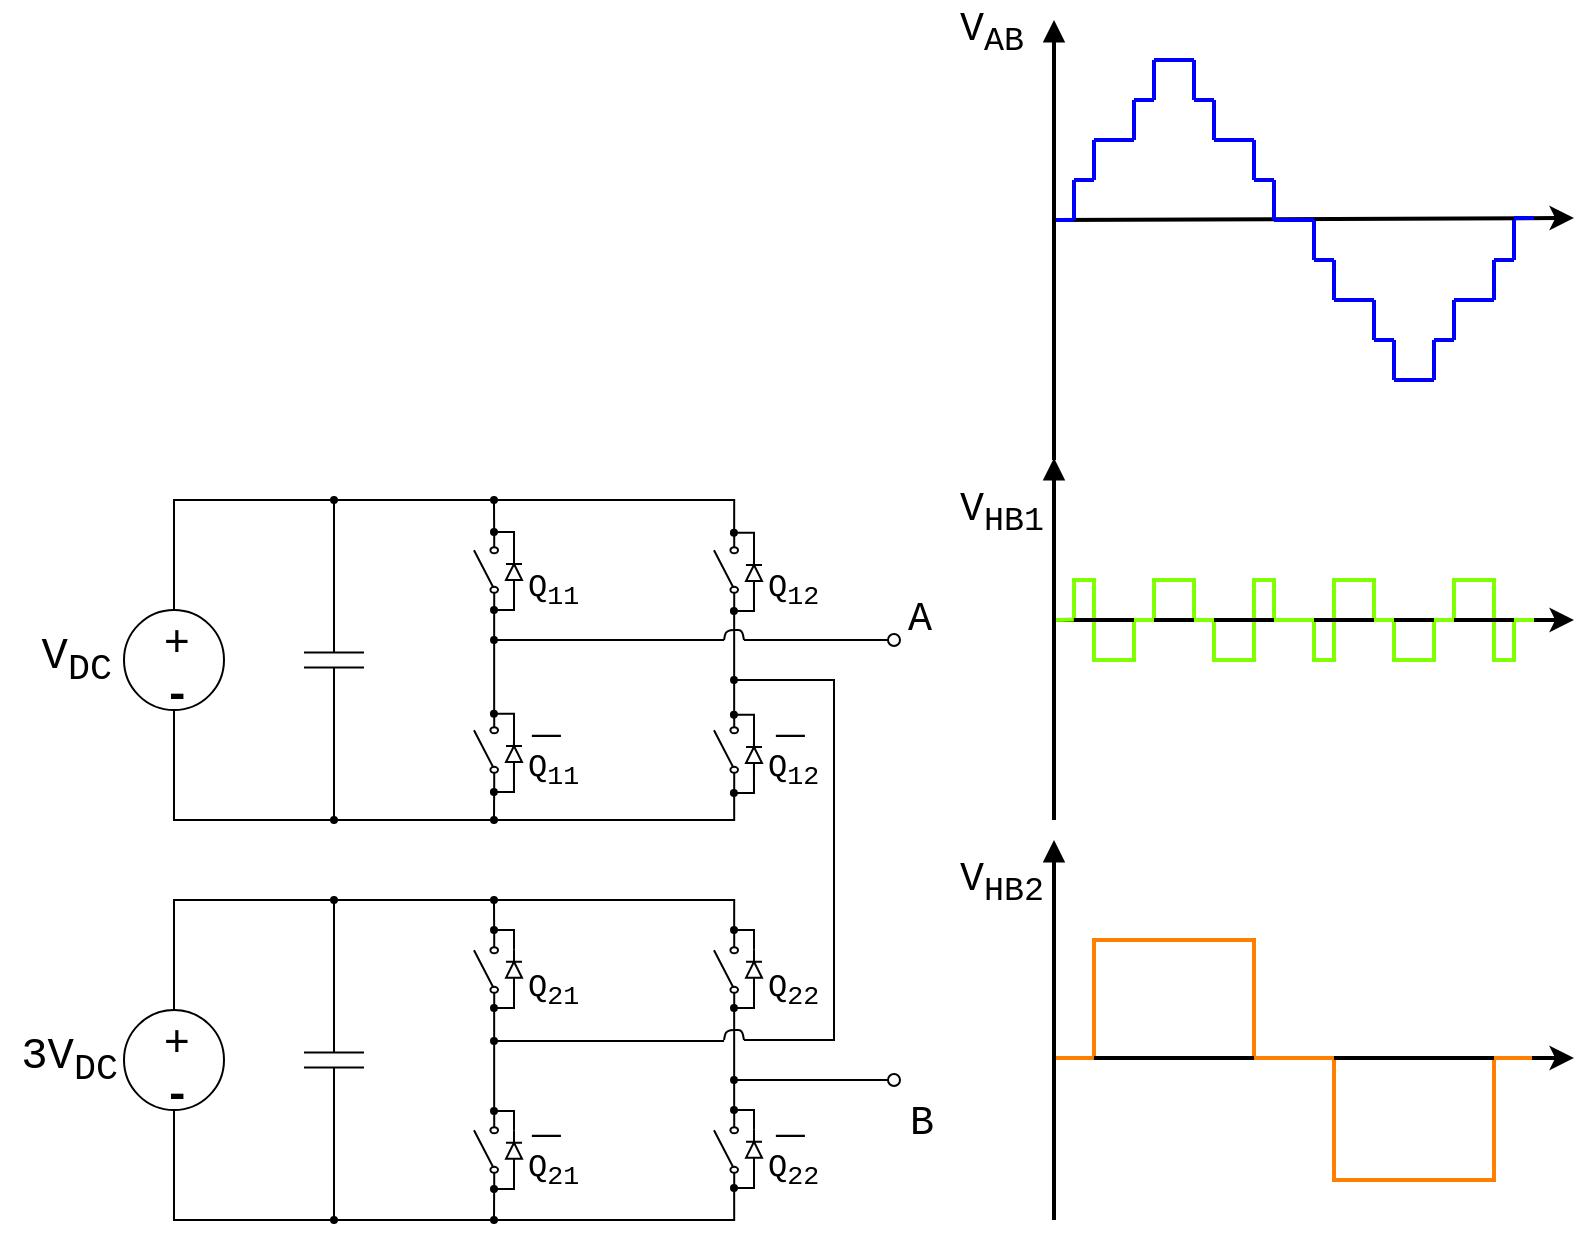 <mxfile version="10.6.7" type="github"><diagram id="ba_hvJ9h7SCqjm7Wtn24" name="Page-1"><mxGraphModel dx="961" dy="539" grid="1" gridSize="10" guides="1" tooltips="1" connect="1" arrows="1" fold="1" page="1" pageScale="1" pageWidth="827" pageHeight="1169" math="0" shadow="0"><root><mxCell id="0"/><mxCell id="1" parent="0"/><mxCell id="-V2pdkoduOwxkOy3JSNI-17" value="" style="rounded=0;whiteSpace=wrap;html=1;fillColor=none;fontFamily=Courier New;fontSize=20;strokeColor=#80FF00;strokeWidth=2;" vertex="1" parent="1"><mxGeometry x="760" y="500" width="10" height="20" as="geometry"/></mxCell><mxCell id="-V2pdkoduOwxkOy3JSNI-16" value="" style="rounded=0;whiteSpace=wrap;html=1;fillColor=none;fontFamily=Courier New;fontSize=20;strokeColor=#80FF00;strokeWidth=2;" vertex="1" parent="1"><mxGeometry x="740" y="480" width="20" height="20" as="geometry"/></mxCell><mxCell id="-V2pdkoduOwxkOy3JSNI-14" value="" style="rounded=0;whiteSpace=wrap;html=1;fillColor=none;fontFamily=Courier New;fontSize=20;strokeColor=#80FF00;strokeWidth=2;" vertex="1" parent="1"><mxGeometry x="680" y="480" width="20" height="20" as="geometry"/></mxCell><mxCell id="-V2pdkoduOwxkOy3JSNI-13" value="" style="rounded=0;whiteSpace=wrap;html=1;fillColor=none;fontFamily=Courier New;fontSize=20;strokeColor=#80FF00;strokeWidth=2;" vertex="1" parent="1"><mxGeometry x="670" y="500" width="10" height="20" as="geometry"/></mxCell><mxCell id="-V2pdkoduOwxkOy3JSNI-12" value="" style="rounded=0;whiteSpace=wrap;html=1;fillColor=none;fontFamily=Courier New;fontSize=20;strokeColor=#80FF00;strokeWidth=2;" vertex="1" parent="1"><mxGeometry x="640" y="480" width="10" height="20" as="geometry"/></mxCell><mxCell id="-V2pdkoduOwxkOy3JSNI-10" value="" style="rounded=0;whiteSpace=wrap;html=1;fillColor=none;fontFamily=Courier New;fontSize=20;strokeColor=#80FF00;strokeWidth=2;" vertex="1" parent="1"><mxGeometry x="620" y="500" width="20" height="20" as="geometry"/></mxCell><mxCell id="-V2pdkoduOwxkOy3JSNI-4" value="" style="rounded=0;whiteSpace=wrap;html=1;fillColor=none;fontFamily=Courier New;fontSize=20;strokeColor=#80FF00;strokeWidth=2;" vertex="1" parent="1"><mxGeometry x="560" y="500" width="20" height="20" as="geometry"/></mxCell><mxCell id="-V2pdkoduOwxkOy3JSNI-3" value="" style="rounded=0;whiteSpace=wrap;html=1;fillColor=none;fontFamily=Courier New;fontSize=20;strokeColor=#80FF00;strokeWidth=2;" vertex="1" parent="1"><mxGeometry x="550" y="480" width="10" height="20" as="geometry"/></mxCell><mxCell id="amro32LbERjxiDhBw8e--16" value="" style="rounded=0;whiteSpace=wrap;html=1;fillColor=none;fontFamily=Courier New;fontSize=20;strokeColor=#80FF00;strokeWidth=2;" parent="1" vertex="1"><mxGeometry x="710" y="500" width="20" height="20" as="geometry"/></mxCell><mxCell id="amro32LbERjxiDhBw8e--14" value="" style="rounded=0;whiteSpace=wrap;html=1;fillColor=none;fontFamily=Courier New;fontSize=20;strokeColor=#80FF00;strokeWidth=2;" parent="1" vertex="1"><mxGeometry x="590" y="480" width="20" height="20" as="geometry"/></mxCell><mxCell id="amro32LbERjxiDhBw8e--13" value="" style="rounded=0;whiteSpace=wrap;html=1;fillColor=none;fontFamily=Courier New;fontSize=20;strokeColor=#FF8000;strokeWidth=2;" parent="1" vertex="1"><mxGeometry x="680" y="719" width="80" height="61" as="geometry"/></mxCell><mxCell id="amro32LbERjxiDhBw8e--12" value="" style="rounded=0;whiteSpace=wrap;html=1;fillColor=none;fontFamily=Courier New;fontSize=20;strokeColor=#FF8000;strokeWidth=2;" parent="1" vertex="1"><mxGeometry x="560" y="660" width="80" height="59" as="geometry"/></mxCell><mxCell id="44WpRUnwn6qMFEUWvNKm-1" value="" style="group" parent="1" vertex="1" connectable="0"><mxGeometry x="75" y="495" width="50" height="50" as="geometry"/></mxCell><mxCell id="44WpRUnwn6qMFEUWvNKm-2" value="" style="ellipse;whiteSpace=wrap;html=1;aspect=fixed;fillColor=none;" parent="44WpRUnwn6qMFEUWvNKm-1" vertex="1"><mxGeometry width="50" height="50" as="geometry"/></mxCell><mxCell id="44WpRUnwn6qMFEUWvNKm-3" value="+" style="text;html=1;resizable=0;points=[];autosize=1;align=left;verticalAlign=top;spacingTop=-4;fontStyle=0;fontSize=22;" parent="44WpRUnwn6qMFEUWvNKm-1" vertex="1"><mxGeometry x="18.333" width="20" height="20" as="geometry"/></mxCell><mxCell id="44WpRUnwn6qMFEUWvNKm-4" value="&lt;font style=&quot;font-size: 22px;&quot; face=&quot;Courier New&quot;&gt;-&lt;/font&gt;" style="text;html=1;resizable=0;points=[];autosize=1;align=left;verticalAlign=top;spacingTop=-4;fontSize=22;fontStyle=1" parent="44WpRUnwn6qMFEUWvNKm-1" vertex="1"><mxGeometry x="17.5" y="25.833" width="30" height="20" as="geometry"/></mxCell><mxCell id="44WpRUnwn6qMFEUWvNKm-5" style="edgeStyle=orthogonalEdgeStyle;rounded=0;orthogonalLoop=1;jettySize=auto;html=1;exitX=0;exitY=0.5;exitDx=0;exitDy=0;exitPerimeter=0;endArrow=oval;endFill=1;fontSize=22;endSize=3;" parent="1" source="44WpRUnwn6qMFEUWvNKm-9" edge="1"><mxGeometry relative="1" as="geometry"><mxPoint x="180" y="440" as="targetPoint"/><mxPoint x="180" y="450" as="sourcePoint"/></mxGeometry></mxCell><mxCell id="44WpRUnwn6qMFEUWvNKm-7" style="edgeStyle=orthogonalEdgeStyle;rounded=0;orthogonalLoop=1;jettySize=auto;html=1;exitX=1;exitY=0.5;exitDx=0;exitDy=0;exitPerimeter=0;endArrow=oval;endFill=1;fontSize=22;endSize=3;" parent="1" source="44WpRUnwn6qMFEUWvNKm-9" edge="1"><mxGeometry relative="1" as="geometry"><mxPoint x="180" y="600" as="targetPoint"/></mxGeometry></mxCell><mxCell id="44WpRUnwn6qMFEUWvNKm-9" value="" style="pointerEvents=1;verticalLabelPosition=bottom;shadow=0;dashed=0;align=center;fillColor=#ffffff;html=1;verticalAlign=top;strokeWidth=1;shape=mxgraph.electrical.capacitors.capacitor_1;fontSize=22;direction=south;" parent="1" vertex="1"><mxGeometry x="165" y="482.5" width="30" height="75" as="geometry"/></mxCell><mxCell id="44WpRUnwn6qMFEUWvNKm-10" style="edgeStyle=orthogonalEdgeStyle;rounded=0;orthogonalLoop=1;jettySize=auto;html=1;exitX=1;exitY=0.84;exitDx=0;exitDy=0;exitPerimeter=0;endArrow=oval;endFill=1;fontSize=22;endSize=3;" parent="1" source="44WpRUnwn6qMFEUWvNKm-12" edge="1"><mxGeometry relative="1" as="geometry"><mxPoint x="260" y="440" as="targetPoint"/></mxGeometry></mxCell><mxCell id="44WpRUnwn6qMFEUWvNKm-11" style="edgeStyle=orthogonalEdgeStyle;rounded=0;orthogonalLoop=1;jettySize=auto;html=1;exitX=0;exitY=0.84;exitDx=0;exitDy=0;exitPerimeter=0;entryX=1;entryY=0.84;entryDx=0;entryDy=0;entryPerimeter=0;endArrow=none;endFill=0;fontSize=22;" parent="1" source="44WpRUnwn6qMFEUWvNKm-12" target="44WpRUnwn6qMFEUWvNKm-14" edge="1"><mxGeometry relative="1" as="geometry"/></mxCell><mxCell id="44WpRUnwn6qMFEUWvNKm-12" value="" style="pointerEvents=1;verticalLabelPosition=bottom;shadow=0;dashed=0;align=center;fillColor=#ffffff;html=1;verticalAlign=top;strokeWidth=1;shape=mxgraph.electrical.electro-mechanical.simple_switch;fontSize=22;direction=north;" parent="1" vertex="1"><mxGeometry x="250" y="456.032" width="12" height="38" as="geometry"/></mxCell><mxCell id="44WpRUnwn6qMFEUWvNKm-13" style="edgeStyle=orthogonalEdgeStyle;rounded=0;orthogonalLoop=1;jettySize=auto;html=1;exitX=0;exitY=0.84;exitDx=0;exitDy=0;exitPerimeter=0;endArrow=oval;endFill=1;fontSize=22;endSize=3;" parent="1" source="44WpRUnwn6qMFEUWvNKm-14" edge="1"><mxGeometry relative="1" as="geometry"><mxPoint x="260" y="600" as="targetPoint"/></mxGeometry></mxCell><mxCell id="44WpRUnwn6qMFEUWvNKm-14" value="" style="pointerEvents=1;verticalLabelPosition=bottom;shadow=0;dashed=0;align=center;fillColor=#ffffff;html=1;verticalAlign=top;strokeWidth=1;shape=mxgraph.electrical.electro-mechanical.simple_switch;fontSize=22;direction=north;" parent="1" vertex="1"><mxGeometry x="250" y="546.032" width="12" height="38" as="geometry"/></mxCell><mxCell id="44WpRUnwn6qMFEUWvNKm-15" value="" style="pointerEvents=1;verticalLabelPosition=bottom;shadow=0;dashed=0;align=center;fillColor=#ffffff;html=1;verticalAlign=top;strokeWidth=1;shape=mxgraph.electrical.electro-mechanical.simple_switch;fontSize=22;direction=north;" parent="1" vertex="1"><mxGeometry x="370" y="456.032" width="12" height="38" as="geometry"/></mxCell><mxCell id="44WpRUnwn6qMFEUWvNKm-16" style="edgeStyle=orthogonalEdgeStyle;rounded=0;orthogonalLoop=1;jettySize=auto;html=1;exitX=1;exitY=0.84;exitDx=0;exitDy=0;exitPerimeter=0;entryX=0;entryY=0.84;entryDx=0;entryDy=0;entryPerimeter=0;endArrow=none;endFill=0;fontSize=22;" parent="1" source="44WpRUnwn6qMFEUWvNKm-17" target="44WpRUnwn6qMFEUWvNKm-15" edge="1"><mxGeometry relative="1" as="geometry"/></mxCell><mxCell id="44WpRUnwn6qMFEUWvNKm-17" value="" style="pointerEvents=1;verticalLabelPosition=bottom;shadow=0;dashed=0;align=center;fillColor=#ffffff;html=1;verticalAlign=top;strokeWidth=1;shape=mxgraph.electrical.electro-mechanical.simple_switch;fontSize=22;direction=north;" parent="1" vertex="1"><mxGeometry x="370" y="546.032" width="12" height="38" as="geometry"/></mxCell><mxCell id="44WpRUnwn6qMFEUWvNKm-21" style="edgeStyle=orthogonalEdgeStyle;rounded=0;orthogonalLoop=1;jettySize=auto;html=1;exitX=0.5;exitY=0;exitDx=0;exitDy=0;fontSize=22;endArrow=none;endFill=0;entryX=1;entryY=0.84;entryDx=0;entryDy=0;entryPerimeter=0;" parent="1" source="44WpRUnwn6qMFEUWvNKm-2" target="44WpRUnwn6qMFEUWvNKm-15" edge="1"><mxGeometry relative="1" as="geometry"><mxPoint x="380" y="440.032" as="targetPoint"/><Array as="points"><mxPoint x="100" y="440.032"/><mxPoint x="380" y="440.032"/></Array></mxGeometry></mxCell><mxCell id="44WpRUnwn6qMFEUWvNKm-22" style="edgeStyle=orthogonalEdgeStyle;rounded=0;orthogonalLoop=1;jettySize=auto;html=1;exitX=0.5;exitY=1;exitDx=0;exitDy=0;entryX=0;entryY=0.84;entryDx=0;entryDy=0;entryPerimeter=0;endArrow=none;endFill=0;fontSize=22;" parent="1" source="44WpRUnwn6qMFEUWvNKm-2" target="44WpRUnwn6qMFEUWvNKm-17" edge="1"><mxGeometry relative="1" as="geometry"><Array as="points"><mxPoint x="100" y="600.032"/><mxPoint x="380" y="600.032"/></Array></mxGeometry></mxCell><mxCell id="44WpRUnwn6qMFEUWvNKm-25" value="&lt;font face=&quot;Courier New&quot;&gt;V&lt;sub&gt;DC&lt;/sub&gt;&lt;/font&gt;" style="text;html=1;resizable=0;points=[];autosize=1;align=right;verticalAlign=top;spacingTop=-4;fontSize=22;" parent="1" vertex="1"><mxGeometry x="20" y="501.032" width="50" height="30" as="geometry"/></mxCell><mxCell id="44WpRUnwn6qMFEUWvNKm-27" value="&lt;font face=&quot;Courier New&quot;&gt;Q&lt;sub&gt;11&lt;/sub&gt;&lt;/font&gt;" style="text;html=1;resizable=0;points=[];autosize=1;align=left;verticalAlign=top;spacingTop=-4;fontSize=16;" parent="1" vertex="1"><mxGeometry x="275" y="470.032" width="40" height="20" as="geometry"/></mxCell><mxCell id="44WpRUnwn6qMFEUWvNKm-28" value="&lt;font face=&quot;Courier New&quot;&gt;Q&lt;/font&gt;&lt;font face=&quot;Courier New&quot;&gt;&lt;sub&gt;12&lt;/sub&gt;&lt;/font&gt;" style="text;html=1;resizable=0;points=[];autosize=1;align=left;verticalAlign=top;spacingTop=-4;fontSize=16;" parent="1" vertex="1"><mxGeometry x="395" y="470.032" width="40" height="20" as="geometry"/></mxCell><mxCell id="44WpRUnwn6qMFEUWvNKm-29" value="&lt;font face=&quot;Courier New&quot;&gt;Q&lt;/font&gt;&lt;font face=&quot;Courier New&quot;&gt;&lt;sub&gt;12&lt;/sub&gt;&lt;/font&gt;" style="text;html=1;resizable=0;points=[];autosize=1;align=left;verticalAlign=top;spacingTop=-4;fontSize=16;" parent="1" vertex="1"><mxGeometry x="395" y="560.032" width="40" height="20" as="geometry"/></mxCell><mxCell id="44WpRUnwn6qMFEUWvNKm-30" value="&lt;font face=&quot;Courier New&quot;&gt;Q&lt;/font&gt;&lt;font face=&quot;Courier New&quot;&gt;&lt;sub&gt;11&lt;/sub&gt;&lt;/font&gt;" style="text;html=1;resizable=0;points=[];autosize=1;align=left;verticalAlign=top;spacingTop=-4;fontSize=16;" parent="1" vertex="1"><mxGeometry x="275" y="560.032" width="40" height="20" as="geometry"/></mxCell><mxCell id="44WpRUnwn6qMFEUWvNKm-65" value="" style="group" parent="1" vertex="1" connectable="0"><mxGeometry x="75" y="695" width="50" height="50" as="geometry"/></mxCell><mxCell id="44WpRUnwn6qMFEUWvNKm-66" value="" style="ellipse;whiteSpace=wrap;html=1;aspect=fixed;fillColor=none;" parent="44WpRUnwn6qMFEUWvNKm-65" vertex="1"><mxGeometry width="50" height="50" as="geometry"/></mxCell><mxCell id="44WpRUnwn6qMFEUWvNKm-67" value="+" style="text;html=1;resizable=0;points=[];autosize=1;align=left;verticalAlign=top;spacingTop=-4;fontStyle=0;fontSize=22;" parent="44WpRUnwn6qMFEUWvNKm-65" vertex="1"><mxGeometry x="18.333" width="20" height="20" as="geometry"/></mxCell><mxCell id="44WpRUnwn6qMFEUWvNKm-68" value="&lt;font style=&quot;font-size: 22px;&quot; face=&quot;Courier New&quot;&gt;-&lt;/font&gt;" style="text;html=1;resizable=0;points=[];autosize=1;align=left;verticalAlign=top;spacingTop=-4;fontSize=22;fontStyle=1" parent="44WpRUnwn6qMFEUWvNKm-65" vertex="1"><mxGeometry x="17.5" y="25.833" width="30" height="20" as="geometry"/></mxCell><mxCell id="44WpRUnwn6qMFEUWvNKm-69" style="edgeStyle=orthogonalEdgeStyle;rounded=0;orthogonalLoop=1;jettySize=auto;html=1;exitX=0;exitY=0.5;exitDx=0;exitDy=0;exitPerimeter=0;endArrow=oval;endFill=1;fontSize=22;endSize=3;" parent="1" source="44WpRUnwn6qMFEUWvNKm-71" edge="1"><mxGeometry relative="1" as="geometry"><mxPoint x="180" y="640" as="targetPoint"/><mxPoint x="180" y="650" as="sourcePoint"/></mxGeometry></mxCell><mxCell id="44WpRUnwn6qMFEUWvNKm-70" style="edgeStyle=orthogonalEdgeStyle;rounded=0;orthogonalLoop=1;jettySize=auto;html=1;exitX=1;exitY=0.5;exitDx=0;exitDy=0;exitPerimeter=0;endArrow=oval;endFill=1;fontSize=22;endSize=3;" parent="1" source="44WpRUnwn6qMFEUWvNKm-71" edge="1"><mxGeometry relative="1" as="geometry"><mxPoint x="180" y="800" as="targetPoint"/></mxGeometry></mxCell><mxCell id="44WpRUnwn6qMFEUWvNKm-71" value="" style="pointerEvents=1;verticalLabelPosition=bottom;shadow=0;dashed=0;align=center;fillColor=#ffffff;html=1;verticalAlign=top;strokeWidth=1;shape=mxgraph.electrical.capacitors.capacitor_1;fontSize=22;direction=south;" parent="1" vertex="1"><mxGeometry x="165" y="682.5" width="30" height="75" as="geometry"/></mxCell><mxCell id="44WpRUnwn6qMFEUWvNKm-72" style="edgeStyle=orthogonalEdgeStyle;rounded=0;orthogonalLoop=1;jettySize=auto;html=1;exitX=1;exitY=0.84;exitDx=0;exitDy=0;exitPerimeter=0;endArrow=oval;endFill=1;fontSize=22;endSize=3;" parent="1" source="44WpRUnwn6qMFEUWvNKm-74" edge="1"><mxGeometry relative="1" as="geometry"><mxPoint x="260" y="640" as="targetPoint"/></mxGeometry></mxCell><mxCell id="44WpRUnwn6qMFEUWvNKm-73" style="edgeStyle=orthogonalEdgeStyle;rounded=0;orthogonalLoop=1;jettySize=auto;html=1;exitX=0;exitY=0.84;exitDx=0;exitDy=0;exitPerimeter=0;entryX=1;entryY=0.84;entryDx=0;entryDy=0;entryPerimeter=0;endArrow=none;endFill=0;fontSize=22;" parent="1" source="44WpRUnwn6qMFEUWvNKm-74" target="44WpRUnwn6qMFEUWvNKm-76" edge="1"><mxGeometry relative="1" as="geometry"/></mxCell><mxCell id="44WpRUnwn6qMFEUWvNKm-74" value="" style="pointerEvents=1;verticalLabelPosition=bottom;shadow=0;dashed=0;align=center;fillColor=#ffffff;html=1;verticalAlign=top;strokeWidth=1;shape=mxgraph.electrical.electro-mechanical.simple_switch;fontSize=22;direction=north;" parent="1" vertex="1"><mxGeometry x="250" y="656.032" width="12" height="38" as="geometry"/></mxCell><mxCell id="44WpRUnwn6qMFEUWvNKm-75" style="edgeStyle=orthogonalEdgeStyle;rounded=0;orthogonalLoop=1;jettySize=auto;html=1;exitX=0;exitY=0.84;exitDx=0;exitDy=0;exitPerimeter=0;endArrow=oval;endFill=1;fontSize=22;endSize=3;" parent="1" source="44WpRUnwn6qMFEUWvNKm-76" edge="1"><mxGeometry relative="1" as="geometry"><mxPoint x="260" y="800" as="targetPoint"/></mxGeometry></mxCell><mxCell id="44WpRUnwn6qMFEUWvNKm-76" value="" style="pointerEvents=1;verticalLabelPosition=bottom;shadow=0;dashed=0;align=center;fillColor=#ffffff;html=1;verticalAlign=top;strokeWidth=1;shape=mxgraph.electrical.electro-mechanical.simple_switch;fontSize=22;direction=north;" parent="1" vertex="1"><mxGeometry x="250" y="746.032" width="12" height="38" as="geometry"/></mxCell><mxCell id="44WpRUnwn6qMFEUWvNKm-77" value="" style="pointerEvents=1;verticalLabelPosition=bottom;shadow=0;dashed=0;align=center;fillColor=#ffffff;html=1;verticalAlign=top;strokeWidth=1;shape=mxgraph.electrical.electro-mechanical.simple_switch;fontSize=22;direction=north;" parent="1" vertex="1"><mxGeometry x="370" y="656.032" width="12" height="38" as="geometry"/></mxCell><mxCell id="44WpRUnwn6qMFEUWvNKm-78" style="edgeStyle=orthogonalEdgeStyle;rounded=0;orthogonalLoop=1;jettySize=auto;html=1;exitX=1;exitY=0.84;exitDx=0;exitDy=0;exitPerimeter=0;entryX=0;entryY=0.84;entryDx=0;entryDy=0;entryPerimeter=0;endArrow=none;endFill=0;fontSize=22;" parent="1" source="44WpRUnwn6qMFEUWvNKm-79" target="44WpRUnwn6qMFEUWvNKm-77" edge="1"><mxGeometry relative="1" as="geometry"/></mxCell><mxCell id="44WpRUnwn6qMFEUWvNKm-79" value="" style="pointerEvents=1;verticalLabelPosition=bottom;shadow=0;dashed=0;align=center;fillColor=#ffffff;html=1;verticalAlign=top;strokeWidth=1;shape=mxgraph.electrical.electro-mechanical.simple_switch;fontSize=22;direction=north;" parent="1" vertex="1"><mxGeometry x="370" y="746.032" width="12" height="38" as="geometry"/></mxCell><mxCell id="44WpRUnwn6qMFEUWvNKm-80" style="edgeStyle=orthogonalEdgeStyle;rounded=0;orthogonalLoop=1;jettySize=auto;html=1;exitX=0.5;exitY=0;exitDx=0;exitDy=0;fontSize=22;endArrow=none;endFill=0;entryX=1;entryY=0.84;entryDx=0;entryDy=0;entryPerimeter=0;" parent="1" source="44WpRUnwn6qMFEUWvNKm-66" target="44WpRUnwn6qMFEUWvNKm-77" edge="1"><mxGeometry relative="1" as="geometry"><mxPoint x="380" y="640.032" as="targetPoint"/><Array as="points"><mxPoint x="100" y="640.032"/><mxPoint x="380" y="640.032"/></Array></mxGeometry></mxCell><mxCell id="44WpRUnwn6qMFEUWvNKm-81" style="edgeStyle=orthogonalEdgeStyle;rounded=0;orthogonalLoop=1;jettySize=auto;html=1;exitX=0.5;exitY=1;exitDx=0;exitDy=0;entryX=0;entryY=0.84;entryDx=0;entryDy=0;entryPerimeter=0;endArrow=none;endFill=0;fontSize=22;" parent="1" source="44WpRUnwn6qMFEUWvNKm-66" target="44WpRUnwn6qMFEUWvNKm-79" edge="1"><mxGeometry relative="1" as="geometry"><Array as="points"><mxPoint x="100" y="800.032"/><mxPoint x="380" y="800.032"/></Array></mxGeometry></mxCell><mxCell id="44WpRUnwn6qMFEUWvNKm-82" value="&lt;font face=&quot;Courier New&quot;&gt;3V&lt;sub&gt;DC&lt;/sub&gt;&lt;/font&gt;" style="text;html=1;resizable=0;points=[];autosize=1;align=right;verticalAlign=top;spacingTop=-4;fontSize=22;" parent="1" vertex="1"><mxGeometry x="13" y="701.032" width="60" height="30" as="geometry"/></mxCell><mxCell id="44WpRUnwn6qMFEUWvNKm-83" value="&lt;font face=&quot;Courier New&quot;&gt;Q&lt;/font&gt;&lt;font face=&quot;Courier New&quot;&gt;&lt;sub&gt;21&lt;/sub&gt;&lt;/font&gt;" style="text;html=1;resizable=0;points=[];autosize=1;align=left;verticalAlign=top;spacingTop=-4;fontSize=16;" parent="1" vertex="1"><mxGeometry x="275" y="670.032" width="40" height="20" as="geometry"/></mxCell><mxCell id="44WpRUnwn6qMFEUWvNKm-84" value="&lt;font face=&quot;Courier New&quot;&gt;Q&lt;/font&gt;&lt;font face=&quot;Courier New&quot;&gt;&lt;sub&gt;22&lt;/sub&gt;&lt;/font&gt;" style="text;html=1;resizable=0;points=[];autosize=1;align=left;verticalAlign=top;spacingTop=-4;fontSize=16;" parent="1" vertex="1"><mxGeometry x="395" y="670.032" width="40" height="20" as="geometry"/></mxCell><mxCell id="44WpRUnwn6qMFEUWvNKm-85" value="&lt;font face=&quot;Courier New&quot;&gt;Q&lt;/font&gt;&lt;font face=&quot;Courier New&quot;&gt;&lt;sub&gt;22&lt;/sub&gt;&lt;/font&gt;" style="text;html=1;resizable=0;points=[];autosize=1;align=left;verticalAlign=top;spacingTop=-4;fontSize=16;" parent="1" vertex="1"><mxGeometry x="395" y="760.032" width="40" height="20" as="geometry"/></mxCell><mxCell id="44WpRUnwn6qMFEUWvNKm-86" value="&lt;font face=&quot;Courier New&quot;&gt;Q&lt;/font&gt;&lt;font face=&quot;Courier New&quot;&gt;&lt;sub&gt;21&lt;/sub&gt;&lt;/font&gt;" style="text;html=1;resizable=0;points=[];autosize=1;align=left;verticalAlign=top;spacingTop=-4;fontSize=16;" parent="1" vertex="1"><mxGeometry x="275" y="760.032" width="40" height="20" as="geometry"/></mxCell><mxCell id="44WpRUnwn6qMFEUWvNKm-87" value="" style="endArrow=none;html=1;startArrow=oval;startFill=1;startSize=3;" parent="1" edge="1"><mxGeometry width="50" height="50" relative="1" as="geometry"><mxPoint x="260" y="510" as="sourcePoint"/><mxPoint x="375" y="510" as="targetPoint"/></mxGeometry></mxCell><mxCell id="44WpRUnwn6qMFEUWvNKm-88" value="" style="endArrow=none;html=1;" parent="1" edge="1"><mxGeometry width="50" height="50" relative="1" as="geometry"><mxPoint x="375" y="510" as="sourcePoint"/><mxPoint x="385" y="510" as="targetPoint"/><Array as="points"><mxPoint x="376" y="505"/><mxPoint x="384" y="505"/></Array></mxGeometry></mxCell><mxCell id="44WpRUnwn6qMFEUWvNKm-89" value="" style="endArrow=oval;html=1;endFill=0;" parent="1" edge="1"><mxGeometry width="50" height="50" relative="1" as="geometry"><mxPoint x="385" y="510" as="sourcePoint"/><mxPoint x="460" y="510" as="targetPoint"/></mxGeometry></mxCell><mxCell id="44WpRUnwn6qMFEUWvNKm-91" value="" style="endArrow=none;html=1;strokeColor=#000000;edgeStyle=orthogonalEdgeStyle;rounded=0;startArrow=oval;startFill=1;startSize=3;" parent="1" edge="1"><mxGeometry width="50" height="50" relative="1" as="geometry"><mxPoint x="380" y="530" as="sourcePoint"/><mxPoint x="420" y="710" as="targetPoint"/><Array as="points"><mxPoint x="430" y="530"/><mxPoint x="430" y="710"/></Array></mxGeometry></mxCell><mxCell id="AdNm0Qyy-Fvmed_LSuxy-2" value="" style="endArrow=none;html=1;" parent="1" edge="1"><mxGeometry width="50" height="50" relative="1" as="geometry"><mxPoint x="375" y="710" as="sourcePoint"/><mxPoint x="385" y="710" as="targetPoint"/><Array as="points"><mxPoint x="376" y="705"/><mxPoint x="384" y="705"/></Array></mxGeometry></mxCell><mxCell id="AdNm0Qyy-Fvmed_LSuxy-3" value="" style="endArrow=none;html=1;strokeColor=#000000;" parent="1" edge="1"><mxGeometry width="50" height="50" relative="1" as="geometry"><mxPoint x="385" y="710" as="sourcePoint"/><mxPoint x="420" y="710" as="targetPoint"/></mxGeometry></mxCell><mxCell id="AdNm0Qyy-Fvmed_LSuxy-4" value="" style="endArrow=none;html=1;strokeColor=#000000;startArrow=oval;startFill=1;startSize=3;" parent="1" edge="1"><mxGeometry width="50" height="50" relative="1" as="geometry"><mxPoint x="260" y="710.5" as="sourcePoint"/><mxPoint x="375" y="710.5" as="targetPoint"/></mxGeometry></mxCell><mxCell id="AdNm0Qyy-Fvmed_LSuxy-5" value="" style="endArrow=oval;html=1;endFill=0;startArrow=oval;startFill=1;startSize=3;" parent="1" edge="1"><mxGeometry width="50" height="50" relative="1" as="geometry"><mxPoint x="380" y="730" as="sourcePoint"/><mxPoint x="460" y="730" as="targetPoint"/></mxGeometry></mxCell><mxCell id="amro32LbERjxiDhBw8e--1" value="A" style="text;html=1;resizable=0;points=[];autosize=1;align=left;verticalAlign=top;spacingTop=-4;fontSize=20;fontFamily=Courier New;" parent="1" vertex="1"><mxGeometry x="465" y="485" width="20" height="20" as="geometry"/></mxCell><mxCell id="amro32LbERjxiDhBw8e--2" value="B" style="text;html=1;resizable=0;points=[];autosize=1;align=left;verticalAlign=top;spacingTop=-4;fontSize=20;fontFamily=Courier New;" parent="1" vertex="1"><mxGeometry x="466" y="737" width="25" height="30" as="geometry"/></mxCell><mxCell id="amro32LbERjxiDhBw8e--4" value="" style="endArrow=block;html=1;fontFamily=Courier New;fontSize=20;endFill=1;strokeWidth=2;" parent="1" edge="1"><mxGeometry width="50" height="50" relative="1" as="geometry"><mxPoint x="540" y="420" as="sourcePoint"/><mxPoint x="540" y="200" as="targetPoint"/></mxGeometry></mxCell><mxCell id="amro32LbERjxiDhBw8e--5" value="" style="endArrow=classic;html=1;strokeWidth=2;fontFamily=Courier New;fontSize=20;" parent="1" edge="1"><mxGeometry width="50" height="50" relative="1" as="geometry"><mxPoint x="540" y="300" as="sourcePoint"/><mxPoint x="800" y="299" as="targetPoint"/></mxGeometry></mxCell><mxCell id="amro32LbERjxiDhBw8e--6" value="" style="endArrow=classic;html=1;strokeWidth=2;fontFamily=Courier New;fontSize=20;" parent="1" edge="1"><mxGeometry width="50" height="50" relative="1" as="geometry"><mxPoint x="540" y="500" as="sourcePoint"/><mxPoint x="800" y="500" as="targetPoint"/></mxGeometry></mxCell><mxCell id="amro32LbERjxiDhBw8e--7" value="" style="endArrow=classic;html=1;strokeWidth=2;fontFamily=Courier New;fontSize=20;" parent="1" edge="1"><mxGeometry width="50" height="50" relative="1" as="geometry"><mxPoint x="540" y="719" as="sourcePoint"/><mxPoint x="800" y="719" as="targetPoint"/></mxGeometry></mxCell><mxCell id="amro32LbERjxiDhBw8e--29" value="V&lt;sub&gt;AB&lt;/sub&gt;" style="text;html=1;resizable=0;points=[];autosize=1;align=left;verticalAlign=top;spacingTop=-4;fontSize=20;fontFamily=Courier New;" parent="1" vertex="1"><mxGeometry x="491" y="190" width="50" height="30" as="geometry"/></mxCell><mxCell id="amro32LbERjxiDhBw8e--30" value="" style="endArrow=none;html=1;strokeWidth=2;fontFamily=Courier New;fontSize=20;strokeColor=#80FF00;entryX=-0.009;entryY=0.989;entryDx=0;entryDy=0;entryPerimeter=0;" parent="1" edge="1" target="-V2pdkoduOwxkOy3JSNI-3"><mxGeometry width="50" height="50" relative="1" as="geometry"><mxPoint x="541" y="500" as="sourcePoint"/><mxPoint x="591" y="500" as="targetPoint"/></mxGeometry></mxCell><mxCell id="amro32LbERjxiDhBw8e--31" value="" style="endArrow=none;html=1;strokeWidth=2;fontFamily=Courier New;fontSize=20;strokeColor=#80FF00;" parent="1" edge="1"><mxGeometry width="50" height="50" relative="1" as="geometry"><mxPoint x="650" y="500" as="sourcePoint"/><mxPoint x="670" y="500" as="targetPoint"/></mxGeometry></mxCell><mxCell id="amro32LbERjxiDhBw8e--33" value="" style="endArrow=none;html=1;strokeWidth=2;fontFamily=Courier New;fontSize=20;strokeColor=#80FF00;" parent="1" edge="1"><mxGeometry width="50" height="50" relative="1" as="geometry"><mxPoint x="730" y="500" as="sourcePoint"/><mxPoint x="740" y="500" as="targetPoint"/></mxGeometry></mxCell><mxCell id="amro32LbERjxiDhBw8e--34" value="" style="endArrow=none;html=1;strokeWidth=2;fontFamily=Courier New;fontSize=20;strokeColor=#FF8000;" parent="1" edge="1"><mxGeometry width="50" height="50" relative="1" as="geometry"><mxPoint x="541" y="719" as="sourcePoint"/><mxPoint x="560" y="719" as="targetPoint"/></mxGeometry></mxCell><mxCell id="amro32LbERjxiDhBw8e--35" value="" style="endArrow=none;html=1;strokeWidth=2;fontFamily=Courier New;fontSize=20;strokeColor=#FF8000;" parent="1" edge="1"><mxGeometry width="50" height="50" relative="1" as="geometry"><mxPoint x="640" y="719" as="sourcePoint"/><mxPoint x="680" y="719" as="targetPoint"/></mxGeometry></mxCell><mxCell id="amro32LbERjxiDhBw8e--36" value="" style="endArrow=none;html=1;strokeWidth=2;fontFamily=Courier New;fontSize=20;strokeColor=#FF8000;entryX=-0.003;entryY=0.969;entryDx=0;entryDy=0;entryPerimeter=0;" parent="1" edge="1"><mxGeometry width="50" height="50" relative="1" as="geometry"><mxPoint x="760" y="719" as="sourcePoint"/><mxPoint x="779" y="719" as="targetPoint"/></mxGeometry></mxCell><mxCell id="amro32LbERjxiDhBw8e--41" value="" style="endArrow=none;html=1;strokeColor=#0000FF;strokeWidth=2;fontFamily=Courier New;fontSize=20;" parent="1" edge="1"><mxGeometry width="50" height="50" relative="1" as="geometry"><mxPoint x="650" y="300" as="sourcePoint"/><mxPoint x="670" y="300" as="targetPoint"/></mxGeometry></mxCell><mxCell id="amro32LbERjxiDhBw8e--42" value="" style="endArrow=none;html=1;strokeColor=#0000FF;strokeWidth=2;fontFamily=Courier New;fontSize=20;" parent="1" edge="1"><mxGeometry width="50" height="50" relative="1" as="geometry"><mxPoint x="541" y="300" as="sourcePoint"/><mxPoint x="550" y="300" as="targetPoint"/></mxGeometry></mxCell><mxCell id="amro32LbERjxiDhBw8e--43" value="" style="endArrow=none;html=1;strokeColor=#0000FF;strokeWidth=2;fontFamily=Courier New;fontSize=20;" parent="1" edge="1"><mxGeometry width="50" height="50" relative="1" as="geometry"><mxPoint x="550" y="280" as="sourcePoint"/><mxPoint x="550" y="300" as="targetPoint"/></mxGeometry></mxCell><mxCell id="amro32LbERjxiDhBw8e--44" value="" style="endArrow=none;html=1;strokeColor=#0000FF;strokeWidth=2;fontFamily=Courier New;fontSize=20;" parent="1" edge="1"><mxGeometry width="50" height="50" relative="1" as="geometry"><mxPoint x="550" y="280" as="sourcePoint"/><mxPoint x="560" y="280" as="targetPoint"/></mxGeometry></mxCell><mxCell id="amro32LbERjxiDhBw8e--45" value="" style="endArrow=none;html=1;strokeColor=#0000FF;strokeWidth=2;fontFamily=Courier New;fontSize=20;" parent="1" edge="1"><mxGeometry width="50" height="50" relative="1" as="geometry"><mxPoint x="560" y="260" as="sourcePoint"/><mxPoint x="560" y="280" as="targetPoint"/></mxGeometry></mxCell><mxCell id="amro32LbERjxiDhBw8e--46" value="" style="endArrow=none;html=1;strokeColor=#0000FF;strokeWidth=2;fontFamily=Courier New;fontSize=20;" parent="1" edge="1"><mxGeometry width="50" height="50" relative="1" as="geometry"><mxPoint x="580" y="240" as="sourcePoint"/><mxPoint x="580" y="260" as="targetPoint"/></mxGeometry></mxCell><mxCell id="amro32LbERjxiDhBw8e--47" value="" style="endArrow=none;html=1;strokeColor=#0000FF;strokeWidth=2;fontFamily=Courier New;fontSize=20;" parent="1" edge="1"><mxGeometry width="50" height="50" relative="1" as="geometry"><mxPoint x="560" y="260" as="sourcePoint"/><mxPoint x="580" y="260" as="targetPoint"/></mxGeometry></mxCell><mxCell id="amro32LbERjxiDhBw8e--48" value="" style="endArrow=none;html=1;strokeColor=#0000FF;strokeWidth=2;fontFamily=Courier New;fontSize=20;" parent="1" edge="1"><mxGeometry width="50" height="50" relative="1" as="geometry"><mxPoint x="580" y="240" as="sourcePoint"/><mxPoint x="590" y="240" as="targetPoint"/></mxGeometry></mxCell><mxCell id="amro32LbERjxiDhBw8e--49" value="" style="endArrow=none;html=1;strokeColor=#0000FF;strokeWidth=2;fontFamily=Courier New;fontSize=20;" parent="1" edge="1"><mxGeometry width="50" height="50" relative="1" as="geometry"><mxPoint x="620" y="240" as="sourcePoint"/><mxPoint x="620" y="260" as="targetPoint"/></mxGeometry></mxCell><mxCell id="amro32LbERjxiDhBw8e--50" value="" style="endArrow=none;html=1;strokeColor=#0000FF;strokeWidth=2;fontFamily=Courier New;fontSize=20;" parent="1" edge="1"><mxGeometry width="50" height="50" relative="1" as="geometry"><mxPoint x="620" y="260" as="sourcePoint"/><mxPoint x="640" y="260" as="targetPoint"/></mxGeometry></mxCell><mxCell id="amro32LbERjxiDhBw8e--51" value="" style="endArrow=none;html=1;strokeColor=#0000FF;strokeWidth=2;fontFamily=Courier New;fontSize=20;" parent="1" edge="1"><mxGeometry width="50" height="50" relative="1" as="geometry"><mxPoint x="640" y="260" as="sourcePoint"/><mxPoint x="640" y="280" as="targetPoint"/></mxGeometry></mxCell><mxCell id="amro32LbERjxiDhBw8e--52" value="" style="endArrow=none;html=1;strokeColor=#0000FF;strokeWidth=2;fontFamily=Courier New;fontSize=20;" parent="1" edge="1"><mxGeometry width="50" height="50" relative="1" as="geometry"><mxPoint x="650" y="280" as="sourcePoint"/><mxPoint x="650" y="300" as="targetPoint"/></mxGeometry></mxCell><mxCell id="amro32LbERjxiDhBw8e--59" value="" style="endArrow=none;html=1;strokeColor=#0000FF;strokeWidth=2;fontFamily=Courier New;fontSize=20;" parent="1" edge="1"><mxGeometry width="50" height="50" relative="1" as="geometry"><mxPoint x="640" y="280" as="sourcePoint"/><mxPoint x="650" y="280" as="targetPoint"/></mxGeometry></mxCell><mxCell id="amro32LbERjxiDhBw8e--68" value="_" style="text;html=1;resizable=0;points=[];autosize=1;align=left;verticalAlign=top;spacingTop=-4;fontSize=24;fontFamily=Courier New;fontStyle=0" parent="1" vertex="1"><mxGeometry x="277" y="533" width="30" height="30" as="geometry"/></mxCell><mxCell id="amro32LbERjxiDhBw8e--69" value="_" style="text;html=1;resizable=0;points=[];autosize=1;align=left;verticalAlign=top;spacingTop=-4;fontSize=24;fontFamily=Courier New;fontStyle=0" parent="1" vertex="1"><mxGeometry x="399" y="533" width="30" height="30" as="geometry"/></mxCell><mxCell id="amro32LbERjxiDhBw8e--72" value="_" style="text;html=1;resizable=0;points=[];autosize=1;align=left;verticalAlign=top;spacingTop=-4;fontSize=24;fontFamily=Courier New;fontStyle=0" parent="1" vertex="1"><mxGeometry x="277" y="733" width="30" height="30" as="geometry"/></mxCell><mxCell id="amro32LbERjxiDhBw8e--73" value="_" style="text;html=1;resizable=0;points=[];autosize=1;align=left;verticalAlign=top;spacingTop=-4;fontSize=24;fontFamily=Courier New;fontStyle=0" parent="1" vertex="1"><mxGeometry x="399" y="733" width="30" height="30" as="geometry"/></mxCell><mxCell id="fQ0wErQcd-xohMCiBvlT-1" style="edgeStyle=orthogonalEdgeStyle;rounded=0;orthogonalLoop=1;jettySize=auto;html=1;exitX=1;exitY=0.5;exitDx=0;exitDy=0;exitPerimeter=0;startSize=5;endArrow=oval;endFill=1;endSize=3;" parent="1" source="fQ0wErQcd-xohMCiBvlT-3" edge="1"><mxGeometry relative="1" as="geometry"><mxPoint x="260" y="456" as="targetPoint"/><Array as="points"><mxPoint x="269.5" y="456"/></Array></mxGeometry></mxCell><mxCell id="fQ0wErQcd-xohMCiBvlT-2" style="edgeStyle=orthogonalEdgeStyle;rounded=0;orthogonalLoop=1;jettySize=auto;html=1;exitX=0;exitY=0.5;exitDx=0;exitDy=0;exitPerimeter=0;startSize=5;endArrow=oval;endFill=1;endSize=3;" parent="1" edge="1"><mxGeometry relative="1" as="geometry"><mxPoint x="260" y="495" as="targetPoint"/><mxPoint x="270" y="470" as="sourcePoint"/><Array as="points"><mxPoint x="269.5" y="495"/></Array></mxGeometry></mxCell><mxCell id="fQ0wErQcd-xohMCiBvlT-3" value="" style="pointerEvents=1;fillColor=#000000;verticalLabelPosition=bottom;shadow=0;dashed=0;align=center;fillColor=#ffffff;html=1;verticalAlign=top;strokeWidth=1;shape=mxgraph.electrical.diodes.diode;direction=north;" parent="1" vertex="1"><mxGeometry x="266" y="466" width="8" height="20" as="geometry"/></mxCell><mxCell id="fQ0wErQcd-xohMCiBvlT-16" style="edgeStyle=orthogonalEdgeStyle;rounded=0;orthogonalLoop=1;jettySize=auto;html=1;exitX=1;exitY=0.5;exitDx=0;exitDy=0;exitPerimeter=0;startSize=5;endArrow=oval;endFill=1;endSize=3;" parent="1" source="fQ0wErQcd-xohMCiBvlT-18" edge="1"><mxGeometry relative="1" as="geometry"><mxPoint x="379.953" y="456.407" as="targetPoint"/><Array as="points"><mxPoint x="389.5" y="456.5"/></Array></mxGeometry></mxCell><mxCell id="fQ0wErQcd-xohMCiBvlT-17" style="edgeStyle=orthogonalEdgeStyle;rounded=0;orthogonalLoop=1;jettySize=auto;html=1;exitX=0;exitY=0.5;exitDx=0;exitDy=0;exitPerimeter=0;startSize=5;endArrow=oval;endFill=1;endSize=3;" parent="1" edge="1"><mxGeometry relative="1" as="geometry"><mxPoint x="379.953" y="495.477" as="targetPoint"/><mxPoint x="389.953" y="470.593" as="sourcePoint"/><Array as="points"><mxPoint x="389.5" y="495.5"/></Array></mxGeometry></mxCell><mxCell id="fQ0wErQcd-xohMCiBvlT-18" value="" style="pointerEvents=1;fillColor=#000000;verticalLabelPosition=bottom;shadow=0;dashed=0;align=center;fillColor=#ffffff;html=1;verticalAlign=top;strokeWidth=1;shape=mxgraph.electrical.diodes.diode;direction=north;" parent="1" vertex="1"><mxGeometry x="386" y="466.5" width="8" height="20" as="geometry"/></mxCell><mxCell id="fQ0wErQcd-xohMCiBvlT-19" style="edgeStyle=orthogonalEdgeStyle;rounded=0;orthogonalLoop=1;jettySize=auto;html=1;exitX=1;exitY=0.5;exitDx=0;exitDy=0;exitPerimeter=0;startSize=5;endArrow=oval;endFill=1;endSize=3;" parent="1" source="fQ0wErQcd-xohMCiBvlT-21" edge="1"><mxGeometry relative="1" as="geometry"><mxPoint x="259.953" y="546.907" as="targetPoint"/><Array as="points"><mxPoint x="269.5" y="547"/></Array></mxGeometry></mxCell><mxCell id="fQ0wErQcd-xohMCiBvlT-20" style="edgeStyle=orthogonalEdgeStyle;rounded=0;orthogonalLoop=1;jettySize=auto;html=1;exitX=0;exitY=0.5;exitDx=0;exitDy=0;exitPerimeter=0;startSize=5;endArrow=oval;endFill=1;endSize=3;" parent="1" edge="1"><mxGeometry relative="1" as="geometry"><mxPoint x="259.953" y="585.977" as="targetPoint"/><mxPoint x="269.953" y="561.093" as="sourcePoint"/><Array as="points"><mxPoint x="269.5" y="586"/></Array></mxGeometry></mxCell><mxCell id="fQ0wErQcd-xohMCiBvlT-21" value="" style="pointerEvents=1;fillColor=#000000;verticalLabelPosition=bottom;shadow=0;dashed=0;align=center;fillColor=#ffffff;html=1;verticalAlign=top;strokeWidth=1;shape=mxgraph.electrical.diodes.diode;direction=north;" parent="1" vertex="1"><mxGeometry x="266" y="557" width="8" height="20" as="geometry"/></mxCell><mxCell id="fQ0wErQcd-xohMCiBvlT-22" style="edgeStyle=orthogonalEdgeStyle;rounded=0;orthogonalLoop=1;jettySize=auto;html=1;exitX=1;exitY=0.5;exitDx=0;exitDy=0;exitPerimeter=0;startSize=5;endArrow=oval;endFill=1;endSize=3;" parent="1" source="fQ0wErQcd-xohMCiBvlT-24" edge="1"><mxGeometry relative="1" as="geometry"><mxPoint x="379.953" y="547.407" as="targetPoint"/><Array as="points"><mxPoint x="389.5" y="547.5"/></Array></mxGeometry></mxCell><mxCell id="fQ0wErQcd-xohMCiBvlT-23" style="edgeStyle=orthogonalEdgeStyle;rounded=0;orthogonalLoop=1;jettySize=auto;html=1;exitX=0;exitY=0.5;exitDx=0;exitDy=0;exitPerimeter=0;startSize=5;endArrow=oval;endFill=1;endSize=3;" parent="1" edge="1"><mxGeometry relative="1" as="geometry"><mxPoint x="379.953" y="586.477" as="targetPoint"/><mxPoint x="389.953" y="561.593" as="sourcePoint"/><Array as="points"><mxPoint x="389.5" y="586.5"/></Array></mxGeometry></mxCell><mxCell id="fQ0wErQcd-xohMCiBvlT-24" value="" style="pointerEvents=1;fillColor=#000000;verticalLabelPosition=bottom;shadow=0;dashed=0;align=center;fillColor=#ffffff;html=1;verticalAlign=top;strokeWidth=1;shape=mxgraph.electrical.diodes.diode;direction=north;" parent="1" vertex="1"><mxGeometry x="386" y="557.5" width="8" height="20" as="geometry"/></mxCell><mxCell id="fQ0wErQcd-xohMCiBvlT-37" style="edgeStyle=orthogonalEdgeStyle;rounded=0;orthogonalLoop=1;jettySize=auto;html=1;exitX=1;exitY=0.5;exitDx=0;exitDy=0;exitPerimeter=0;startSize=5;endArrow=oval;endFill=1;endSize=3;" parent="1" source="fQ0wErQcd-xohMCiBvlT-39" edge="1"><mxGeometry relative="1" as="geometry"><mxPoint x="260" y="745.5" as="targetPoint"/><Array as="points"><mxPoint x="269.5" y="745.43"/></Array></mxGeometry></mxCell><mxCell id="fQ0wErQcd-xohMCiBvlT-38" style="edgeStyle=orthogonalEdgeStyle;rounded=0;orthogonalLoop=1;jettySize=auto;html=1;exitX=0;exitY=0.5;exitDx=0;exitDy=0;exitPerimeter=0;startSize=5;endArrow=oval;endFill=1;endSize=3;" parent="1" edge="1"><mxGeometry relative="1" as="geometry"><mxPoint x="260" y="784.5" as="targetPoint"/><mxPoint x="270" y="759.5" as="sourcePoint"/><Array as="points"><mxPoint x="270" y="784.5"/></Array></mxGeometry></mxCell><mxCell id="fQ0wErQcd-xohMCiBvlT-39" value="" style="pointerEvents=1;fillColor=#000000;verticalLabelPosition=bottom;shadow=0;dashed=0;align=center;fillColor=#ffffff;html=1;verticalAlign=top;strokeWidth=1;shape=mxgraph.electrical.diodes.diode;direction=north;" parent="1" vertex="1"><mxGeometry x="266" y="755.43" width="8" height="20" as="geometry"/></mxCell><mxCell id="fQ0wErQcd-xohMCiBvlT-40" style="edgeStyle=orthogonalEdgeStyle;rounded=0;orthogonalLoop=1;jettySize=auto;html=1;exitX=1;exitY=0.5;exitDx=0;exitDy=0;exitPerimeter=0;startSize=5;endArrow=oval;endFill=1;endSize=3;" parent="1" source="fQ0wErQcd-xohMCiBvlT-42" edge="1"><mxGeometry relative="1" as="geometry"><mxPoint x="380" y="745" as="targetPoint"/><Array as="points"><mxPoint x="389.5" y="744.93"/></Array></mxGeometry></mxCell><mxCell id="fQ0wErQcd-xohMCiBvlT-41" style="edgeStyle=orthogonalEdgeStyle;rounded=0;orthogonalLoop=1;jettySize=auto;html=1;exitX=0;exitY=0.5;exitDx=0;exitDy=0;exitPerimeter=0;startSize=5;endArrow=oval;endFill=1;endSize=3;" parent="1" edge="1"><mxGeometry relative="1" as="geometry"><mxPoint x="380" y="784" as="targetPoint"/><mxPoint x="390" y="759" as="sourcePoint"/><Array as="points"><mxPoint x="390" y="784"/></Array></mxGeometry></mxCell><mxCell id="fQ0wErQcd-xohMCiBvlT-42" value="" style="pointerEvents=1;fillColor=#000000;verticalLabelPosition=bottom;shadow=0;dashed=0;align=center;fillColor=#ffffff;html=1;verticalAlign=top;strokeWidth=1;shape=mxgraph.electrical.diodes.diode;direction=north;" parent="1" vertex="1"><mxGeometry x="386" y="754.93" width="8" height="20" as="geometry"/></mxCell><mxCell id="fQ0wErQcd-xohMCiBvlT-43" style="edgeStyle=orthogonalEdgeStyle;rounded=0;orthogonalLoop=1;jettySize=auto;html=1;exitX=1;exitY=0.5;exitDx=0;exitDy=0;exitPerimeter=0;startSize=5;endArrow=oval;endFill=1;endSize=3;" parent="1" source="fQ0wErQcd-xohMCiBvlT-45" edge="1"><mxGeometry relative="1" as="geometry"><mxPoint x="260" y="655" as="targetPoint"/><Array as="points"><mxPoint x="269.5" y="654.93"/></Array></mxGeometry></mxCell><mxCell id="fQ0wErQcd-xohMCiBvlT-44" style="edgeStyle=orthogonalEdgeStyle;rounded=0;orthogonalLoop=1;jettySize=auto;html=1;exitX=0;exitY=0.5;exitDx=0;exitDy=0;exitPerimeter=0;startSize=5;endArrow=oval;endFill=1;endSize=3;" parent="1" edge="1"><mxGeometry relative="1" as="geometry"><mxPoint x="260" y="694" as="targetPoint"/><mxPoint x="270" y="669" as="sourcePoint"/><Array as="points"><mxPoint x="270" y="694"/></Array></mxGeometry></mxCell><mxCell id="fQ0wErQcd-xohMCiBvlT-45" value="" style="pointerEvents=1;fillColor=#000000;verticalLabelPosition=bottom;shadow=0;dashed=0;align=center;fillColor=#ffffff;html=1;verticalAlign=top;strokeWidth=1;shape=mxgraph.electrical.diodes.diode;direction=north;" parent="1" vertex="1"><mxGeometry x="266" y="664.93" width="8" height="20" as="geometry"/></mxCell><mxCell id="fQ0wErQcd-xohMCiBvlT-46" style="edgeStyle=orthogonalEdgeStyle;rounded=0;orthogonalLoop=1;jettySize=auto;html=1;exitX=1;exitY=0.5;exitDx=0;exitDy=0;exitPerimeter=0;startSize=5;endArrow=oval;endFill=1;endSize=3;" parent="1" source="fQ0wErQcd-xohMCiBvlT-48" edge="1"><mxGeometry relative="1" as="geometry"><mxPoint x="380" y="655" as="targetPoint"/><Array as="points"><mxPoint x="389.5" y="654.93"/></Array></mxGeometry></mxCell><mxCell id="fQ0wErQcd-xohMCiBvlT-47" style="edgeStyle=orthogonalEdgeStyle;rounded=0;orthogonalLoop=1;jettySize=auto;html=1;exitX=0;exitY=0.5;exitDx=0;exitDy=0;exitPerimeter=0;startSize=5;endArrow=oval;endFill=1;endSize=3;" parent="1" edge="1"><mxGeometry relative="1" as="geometry"><mxPoint x="380" y="694" as="targetPoint"/><mxPoint x="390" y="669" as="sourcePoint"/><Array as="points"><mxPoint x="390" y="694"/></Array></mxGeometry></mxCell><mxCell id="fQ0wErQcd-xohMCiBvlT-48" value="" style="pointerEvents=1;fillColor=#000000;verticalLabelPosition=bottom;shadow=0;dashed=0;align=center;fillColor=#ffffff;html=1;verticalAlign=top;strokeWidth=1;shape=mxgraph.electrical.diodes.diode;direction=north;" parent="1" vertex="1"><mxGeometry x="386" y="664.93" width="8" height="20" as="geometry"/></mxCell><mxCell id="a3PAuglXaqiyLPUU6Qxl-1" value="" style="endArrow=block;html=1;fontFamily=Courier New;fontSize=20;endFill=1;strokeWidth=2;" parent="1" edge="1"><mxGeometry width="50" height="50" relative="1" as="geometry"><mxPoint x="540" y="600" as="sourcePoint"/><mxPoint x="540" y="419" as="targetPoint"/></mxGeometry></mxCell><mxCell id="a3PAuglXaqiyLPUU6Qxl-2" value="" style="endArrow=block;html=1;fontFamily=Courier New;fontSize=20;endFill=1;strokeWidth=2;" parent="1" edge="1"><mxGeometry width="50" height="50" relative="1" as="geometry"><mxPoint x="540" y="800" as="sourcePoint"/><mxPoint x="540" y="610" as="targetPoint"/></mxGeometry></mxCell><mxCell id="a3PAuglXaqiyLPUU6Qxl-4" value="V&lt;sub&gt;ΗΒ1&lt;/sub&gt;" style="text;html=1;resizable=0;points=[];autosize=1;align=left;verticalAlign=top;spacingTop=-4;fontSize=20;fontFamily=Courier New;" parent="1" vertex="1"><mxGeometry x="491" y="430" width="55" height="30" as="geometry"/></mxCell><mxCell id="a3PAuglXaqiyLPUU6Qxl-5" value="V&lt;sub&gt;ΗΒ2&lt;/sub&gt;" style="text;html=1;resizable=0;points=[];autosize=1;align=left;verticalAlign=top;spacingTop=-4;fontSize=20;fontFamily=Courier New;" parent="1" vertex="1"><mxGeometry x="491" y="615" width="55" height="30" as="geometry"/></mxCell><mxCell id="-V2pdkoduOwxkOy3JSNI-5" value="" style="endArrow=none;html=1;strokeColor=#0000FF;strokeWidth=2;fontFamily=Courier New;fontSize=20;" edge="1" parent="1"><mxGeometry width="50" height="50" relative="1" as="geometry"><mxPoint x="590" y="220" as="sourcePoint"/><mxPoint x="590" y="240" as="targetPoint"/></mxGeometry></mxCell><mxCell id="-V2pdkoduOwxkOy3JSNI-6" value="" style="endArrow=none;html=1;strokeColor=#0000FF;strokeWidth=2;fontFamily=Courier New;fontSize=20;" edge="1" parent="1"><mxGeometry width="50" height="50" relative="1" as="geometry"><mxPoint x="590" y="220" as="sourcePoint"/><mxPoint x="610" y="220" as="targetPoint"/></mxGeometry></mxCell><mxCell id="-V2pdkoduOwxkOy3JSNI-7" value="" style="endArrow=none;html=1;strokeColor=#0000FF;strokeWidth=2;fontFamily=Courier New;fontSize=20;" edge="1" parent="1"><mxGeometry width="50" height="50" relative="1" as="geometry"><mxPoint x="610" y="220" as="sourcePoint"/><mxPoint x="610" y="240" as="targetPoint"/></mxGeometry></mxCell><mxCell id="-V2pdkoduOwxkOy3JSNI-8" value="" style="endArrow=none;html=1;strokeColor=#0000FF;strokeWidth=2;fontFamily=Courier New;fontSize=20;" edge="1" parent="1"><mxGeometry width="50" height="50" relative="1" as="geometry"><mxPoint x="610" y="240" as="sourcePoint"/><mxPoint x="620" y="240" as="targetPoint"/></mxGeometry></mxCell><mxCell id="-V2pdkoduOwxkOy3JSNI-9" value="" style="endArrow=none;html=1;strokeWidth=2;fontFamily=Courier New;fontSize=20;strokeColor=#80FF00;" edge="1" parent="1"><mxGeometry width="50" height="50" relative="1" as="geometry"><mxPoint x="580" y="500" as="sourcePoint"/><mxPoint x="590" y="500" as="targetPoint"/></mxGeometry></mxCell><mxCell id="-V2pdkoduOwxkOy3JSNI-11" value="" style="endArrow=none;html=1;strokeWidth=2;fontFamily=Courier New;fontSize=20;strokeColor=#80FF00;" edge="1" parent="1"><mxGeometry width="50" height="50" relative="1" as="geometry"><mxPoint x="610" y="500" as="sourcePoint"/><mxPoint x="620" y="500" as="targetPoint"/></mxGeometry></mxCell><mxCell id="-V2pdkoduOwxkOy3JSNI-15" value="" style="endArrow=none;html=1;strokeWidth=2;fontFamily=Courier New;fontSize=20;strokeColor=#80FF00;" edge="1" parent="1"><mxGeometry width="50" height="50" relative="1" as="geometry"><mxPoint x="700" y="500" as="sourcePoint"/><mxPoint x="710" y="500" as="targetPoint"/></mxGeometry></mxCell><mxCell id="-V2pdkoduOwxkOy3JSNI-18" value="" style="endArrow=none;html=1;strokeWidth=2;fontFamily=Courier New;fontSize=20;strokeColor=#80FF00;" edge="1" parent="1"><mxGeometry width="50" height="50" relative="1" as="geometry"><mxPoint x="770" y="500.0" as="sourcePoint"/><mxPoint x="780" y="500.0" as="targetPoint"/></mxGeometry></mxCell><mxCell id="-V2pdkoduOwxkOy3JSNI-34" value="" style="group;flipH=0;flipV=1;rotation=180;" vertex="1" connectable="0" parent="1"><mxGeometry x="670" y="300" width="100" height="80" as="geometry"/></mxCell><mxCell id="-V2pdkoduOwxkOy3JSNI-19" value="" style="endArrow=none;html=1;strokeColor=#0000FF;strokeWidth=2;fontFamily=Courier New;fontSize=20;" edge="1" parent="-V2pdkoduOwxkOy3JSNI-34"><mxGeometry width="50" height="50" relative="1" as="geometry"><mxPoint x="100" as="sourcePoint"/><mxPoint x="100" y="20" as="targetPoint"/></mxGeometry></mxCell><mxCell id="-V2pdkoduOwxkOy3JSNI-20" value="" style="endArrow=none;html=1;strokeColor=#0000FF;strokeWidth=2;fontFamily=Courier New;fontSize=20;" edge="1" parent="-V2pdkoduOwxkOy3JSNI-34"><mxGeometry width="50" height="50" relative="1" as="geometry"><mxPoint x="90" y="20" as="sourcePoint"/><mxPoint x="100" y="20" as="targetPoint"/></mxGeometry></mxCell><mxCell id="-V2pdkoduOwxkOy3JSNI-21" value="" style="endArrow=none;html=1;strokeColor=#0000FF;strokeWidth=2;fontFamily=Courier New;fontSize=20;" edge="1" parent="-V2pdkoduOwxkOy3JSNI-34"><mxGeometry width="50" height="50" relative="1" as="geometry"><mxPoint x="90" y="20" as="sourcePoint"/><mxPoint x="90" y="40" as="targetPoint"/></mxGeometry></mxCell><mxCell id="-V2pdkoduOwxkOy3JSNI-22" value="" style="endArrow=none;html=1;strokeColor=#0000FF;strokeWidth=2;fontFamily=Courier New;fontSize=20;" edge="1" parent="-V2pdkoduOwxkOy3JSNI-34"><mxGeometry width="50" height="50" relative="1" as="geometry"><mxPoint x="70" y="40" as="sourcePoint"/><mxPoint x="70" y="60" as="targetPoint"/></mxGeometry></mxCell><mxCell id="-V2pdkoduOwxkOy3JSNI-23" value="" style="endArrow=none;html=1;strokeColor=#0000FF;strokeWidth=2;fontFamily=Courier New;fontSize=20;" edge="1" parent="-V2pdkoduOwxkOy3JSNI-34"><mxGeometry width="50" height="50" relative="1" as="geometry"><mxPoint x="70" y="40" as="sourcePoint"/><mxPoint x="90" y="40" as="targetPoint"/></mxGeometry></mxCell><mxCell id="-V2pdkoduOwxkOy3JSNI-24" value="" style="endArrow=none;html=1;strokeColor=#0000FF;strokeWidth=2;fontFamily=Courier New;fontSize=20;" edge="1" parent="-V2pdkoduOwxkOy3JSNI-34"><mxGeometry width="50" height="50" relative="1" as="geometry"><mxPoint x="60" y="60" as="sourcePoint"/><mxPoint x="70" y="60" as="targetPoint"/></mxGeometry></mxCell><mxCell id="-V2pdkoduOwxkOy3JSNI-25" value="" style="endArrow=none;html=1;strokeColor=#0000FF;strokeWidth=2;fontFamily=Courier New;fontSize=20;" edge="1" parent="-V2pdkoduOwxkOy3JSNI-34"><mxGeometry width="50" height="50" relative="1" as="geometry"><mxPoint x="30" y="40" as="sourcePoint"/><mxPoint x="30" y="60" as="targetPoint"/></mxGeometry></mxCell><mxCell id="-V2pdkoduOwxkOy3JSNI-26" value="" style="endArrow=none;html=1;strokeColor=#0000FF;strokeWidth=2;fontFamily=Courier New;fontSize=20;" edge="1" parent="-V2pdkoduOwxkOy3JSNI-34"><mxGeometry width="50" height="50" relative="1" as="geometry"><mxPoint x="10" y="40" as="sourcePoint"/><mxPoint x="30" y="40" as="targetPoint"/></mxGeometry></mxCell><mxCell id="-V2pdkoduOwxkOy3JSNI-27" value="" style="endArrow=none;html=1;strokeColor=#0000FF;strokeWidth=2;fontFamily=Courier New;fontSize=20;" edge="1" parent="-V2pdkoduOwxkOy3JSNI-34"><mxGeometry width="50" height="50" relative="1" as="geometry"><mxPoint x="10" y="20" as="sourcePoint"/><mxPoint x="10" y="40" as="targetPoint"/></mxGeometry></mxCell><mxCell id="-V2pdkoduOwxkOy3JSNI-28" value="" style="endArrow=none;html=1;strokeColor=#0000FF;strokeWidth=2;fontFamily=Courier New;fontSize=20;" edge="1" parent="-V2pdkoduOwxkOy3JSNI-34"><mxGeometry width="50" height="50" relative="1" as="geometry"><mxPoint as="sourcePoint"/><mxPoint y="20" as="targetPoint"/></mxGeometry></mxCell><mxCell id="-V2pdkoduOwxkOy3JSNI-29" value="" style="endArrow=none;html=1;strokeColor=#0000FF;strokeWidth=2;fontFamily=Courier New;fontSize=20;" edge="1" parent="-V2pdkoduOwxkOy3JSNI-34"><mxGeometry width="50" height="50" relative="1" as="geometry"><mxPoint y="20" as="sourcePoint"/><mxPoint x="10" y="20" as="targetPoint"/></mxGeometry></mxCell><mxCell id="-V2pdkoduOwxkOy3JSNI-30" value="" style="endArrow=none;html=1;strokeColor=#0000FF;strokeWidth=2;fontFamily=Courier New;fontSize=20;" edge="1" parent="-V2pdkoduOwxkOy3JSNI-34"><mxGeometry width="50" height="50" relative="1" as="geometry"><mxPoint x="60" y="60" as="sourcePoint"/><mxPoint x="60" y="80" as="targetPoint"/></mxGeometry></mxCell><mxCell id="-V2pdkoduOwxkOy3JSNI-31" value="" style="endArrow=none;html=1;strokeColor=#0000FF;strokeWidth=2;fontFamily=Courier New;fontSize=20;" edge="1" parent="-V2pdkoduOwxkOy3JSNI-34"><mxGeometry width="50" height="50" relative="1" as="geometry"><mxPoint x="40" y="80" as="sourcePoint"/><mxPoint x="60" y="80" as="targetPoint"/></mxGeometry></mxCell><mxCell id="-V2pdkoduOwxkOy3JSNI-32" value="" style="endArrow=none;html=1;strokeColor=#0000FF;strokeWidth=2;fontFamily=Courier New;fontSize=20;" edge="1" parent="-V2pdkoduOwxkOy3JSNI-34"><mxGeometry width="50" height="50" relative="1" as="geometry"><mxPoint x="40" y="60" as="sourcePoint"/><mxPoint x="40" y="80" as="targetPoint"/></mxGeometry></mxCell><mxCell id="-V2pdkoduOwxkOy3JSNI-33" value="" style="endArrow=none;html=1;strokeColor=#0000FF;strokeWidth=2;fontFamily=Courier New;fontSize=20;" edge="1" parent="-V2pdkoduOwxkOy3JSNI-34"><mxGeometry width="50" height="50" relative="1" as="geometry"><mxPoint x="30" y="60" as="sourcePoint"/><mxPoint x="40" y="60" as="targetPoint"/></mxGeometry></mxCell><mxCell id="-V2pdkoduOwxkOy3JSNI-35" value="" style="endArrow=none;html=1;strokeColor=#0000FF;strokeWidth=2;fontFamily=Courier New;fontSize=20;" edge="1" parent="1"><mxGeometry width="50" height="50" relative="1" as="geometry"><mxPoint x="770" y="299" as="sourcePoint"/><mxPoint x="780" y="299" as="targetPoint"/></mxGeometry></mxCell></root></mxGraphModel></diagram></mxfile>